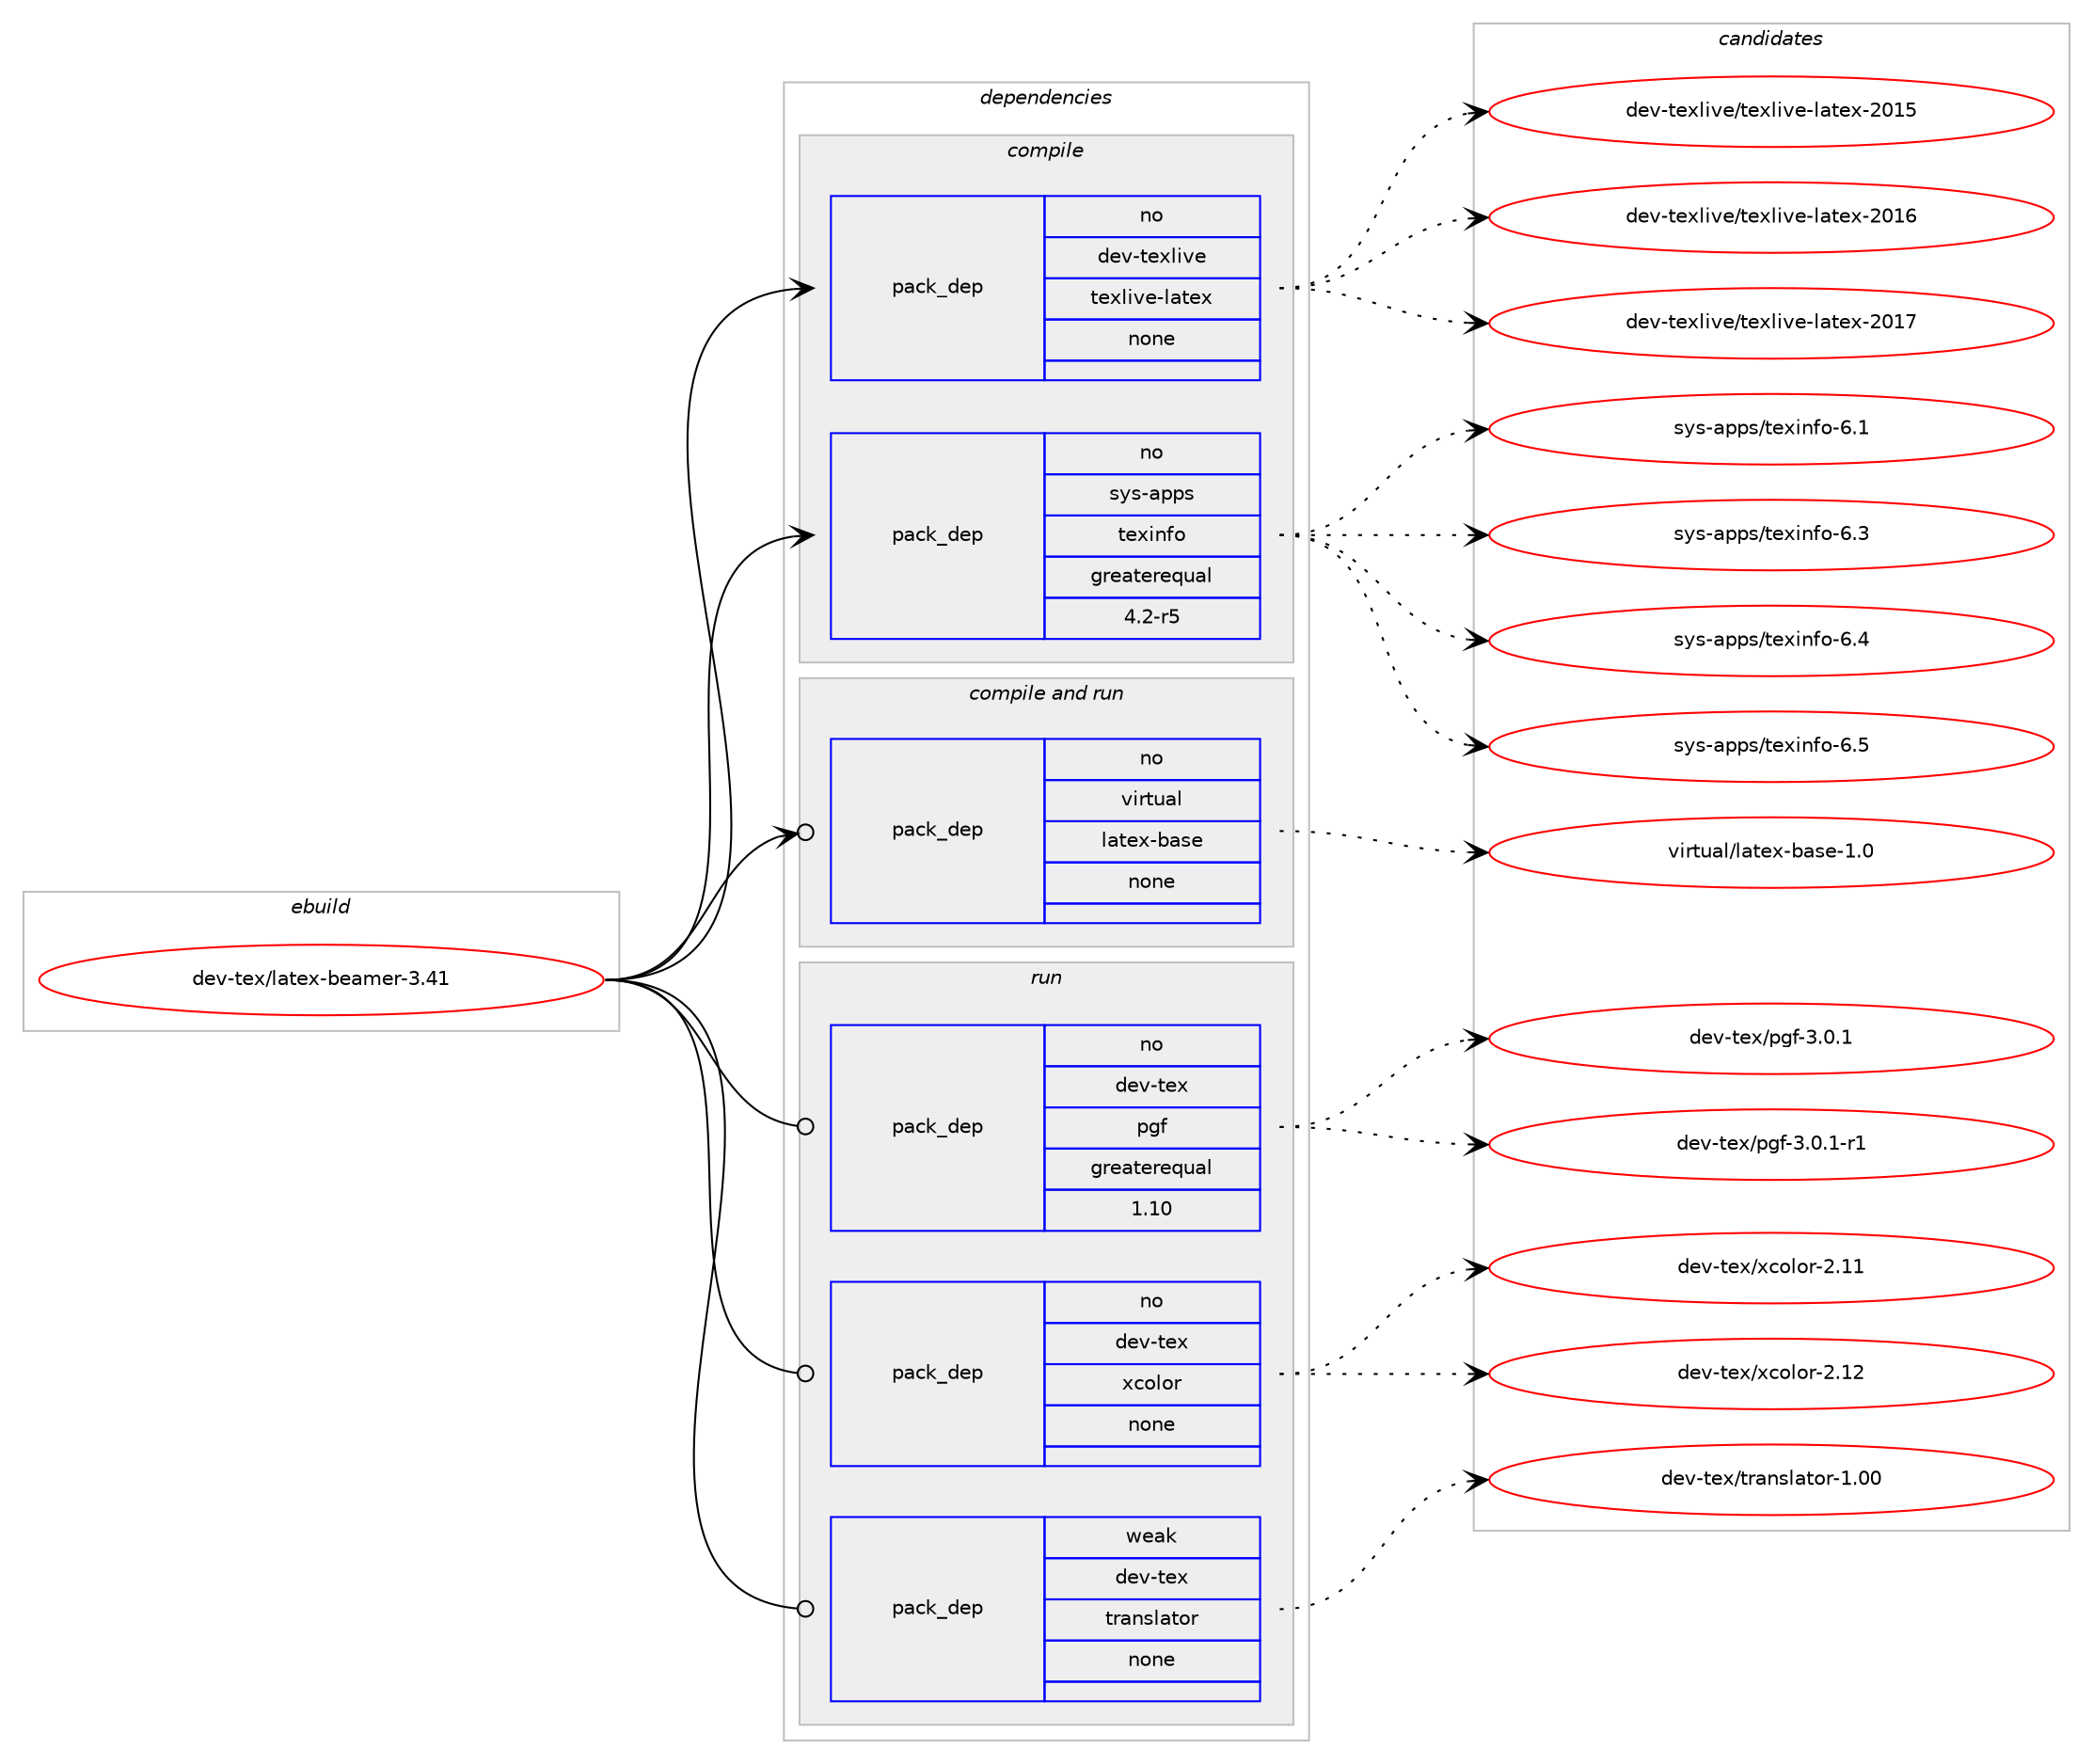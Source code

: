 digraph prolog {

# *************
# Graph options
# *************

newrank=true;
concentrate=true;
compound=true;
graph [rankdir=LR,fontname=Helvetica,fontsize=10,ranksep=1.5];#, ranksep=2.5, nodesep=0.2];
edge  [arrowhead=vee];
node  [fontname=Helvetica,fontsize=10];

# **********
# The ebuild
# **********

subgraph cluster_leftcol {
color=gray;
rank=same;
label=<<i>ebuild</i>>;
id [label="dev-tex/latex-beamer-3.41", color=red, width=4, href="../dev-tex/latex-beamer-3.41.svg"];
}

# ****************
# The dependencies
# ****************

subgraph cluster_midcol {
color=gray;
label=<<i>dependencies</i>>;
subgraph cluster_compile {
fillcolor="#eeeeee";
style=filled;
label=<<i>compile</i>>;
subgraph pack198494 {
dependency279808 [label=<<TABLE BORDER="0" CELLBORDER="1" CELLSPACING="0" CELLPADDING="4" WIDTH="220"><TR><TD ROWSPAN="6" CELLPADDING="30">pack_dep</TD></TR><TR><TD WIDTH="110">no</TD></TR><TR><TD>dev-texlive</TD></TR><TR><TD>texlive-latex</TD></TR><TR><TD>none</TD></TR><TR><TD></TD></TR></TABLE>>, shape=none, color=blue];
}
id:e -> dependency279808:w [weight=20,style="solid",arrowhead="vee"];
subgraph pack198495 {
dependency279809 [label=<<TABLE BORDER="0" CELLBORDER="1" CELLSPACING="0" CELLPADDING="4" WIDTH="220"><TR><TD ROWSPAN="6" CELLPADDING="30">pack_dep</TD></TR><TR><TD WIDTH="110">no</TD></TR><TR><TD>sys-apps</TD></TR><TR><TD>texinfo</TD></TR><TR><TD>greaterequal</TD></TR><TR><TD>4.2-r5</TD></TR></TABLE>>, shape=none, color=blue];
}
id:e -> dependency279809:w [weight=20,style="solid",arrowhead="vee"];
}
subgraph cluster_compileandrun {
fillcolor="#eeeeee";
style=filled;
label=<<i>compile and run</i>>;
subgraph pack198496 {
dependency279810 [label=<<TABLE BORDER="0" CELLBORDER="1" CELLSPACING="0" CELLPADDING="4" WIDTH="220"><TR><TD ROWSPAN="6" CELLPADDING="30">pack_dep</TD></TR><TR><TD WIDTH="110">no</TD></TR><TR><TD>virtual</TD></TR><TR><TD>latex-base</TD></TR><TR><TD>none</TD></TR><TR><TD></TD></TR></TABLE>>, shape=none, color=blue];
}
id:e -> dependency279810:w [weight=20,style="solid",arrowhead="odotvee"];
}
subgraph cluster_run {
fillcolor="#eeeeee";
style=filled;
label=<<i>run</i>>;
subgraph pack198497 {
dependency279811 [label=<<TABLE BORDER="0" CELLBORDER="1" CELLSPACING="0" CELLPADDING="4" WIDTH="220"><TR><TD ROWSPAN="6" CELLPADDING="30">pack_dep</TD></TR><TR><TD WIDTH="110">no</TD></TR><TR><TD>dev-tex</TD></TR><TR><TD>pgf</TD></TR><TR><TD>greaterequal</TD></TR><TR><TD>1.10</TD></TR></TABLE>>, shape=none, color=blue];
}
id:e -> dependency279811:w [weight=20,style="solid",arrowhead="odot"];
subgraph pack198498 {
dependency279812 [label=<<TABLE BORDER="0" CELLBORDER="1" CELLSPACING="0" CELLPADDING="4" WIDTH="220"><TR><TD ROWSPAN="6" CELLPADDING="30">pack_dep</TD></TR><TR><TD WIDTH="110">no</TD></TR><TR><TD>dev-tex</TD></TR><TR><TD>xcolor</TD></TR><TR><TD>none</TD></TR><TR><TD></TD></TR></TABLE>>, shape=none, color=blue];
}
id:e -> dependency279812:w [weight=20,style="solid",arrowhead="odot"];
subgraph pack198499 {
dependency279813 [label=<<TABLE BORDER="0" CELLBORDER="1" CELLSPACING="0" CELLPADDING="4" WIDTH="220"><TR><TD ROWSPAN="6" CELLPADDING="30">pack_dep</TD></TR><TR><TD WIDTH="110">weak</TD></TR><TR><TD>dev-tex</TD></TR><TR><TD>translator</TD></TR><TR><TD>none</TD></TR><TR><TD></TD></TR></TABLE>>, shape=none, color=blue];
}
id:e -> dependency279813:w [weight=20,style="solid",arrowhead="odot"];
}
}

# **************
# The candidates
# **************

subgraph cluster_choices {
rank=same;
color=gray;
label=<<i>candidates</i>>;

subgraph choice198494 {
color=black;
nodesep=1;
choice100101118451161011201081051181014711610112010810511810145108971161011204550484953 [label="dev-texlive/texlive-latex-2015", color=red, width=4,href="../dev-texlive/texlive-latex-2015.svg"];
choice100101118451161011201081051181014711610112010810511810145108971161011204550484954 [label="dev-texlive/texlive-latex-2016", color=red, width=4,href="../dev-texlive/texlive-latex-2016.svg"];
choice100101118451161011201081051181014711610112010810511810145108971161011204550484955 [label="dev-texlive/texlive-latex-2017", color=red, width=4,href="../dev-texlive/texlive-latex-2017.svg"];
dependency279808:e -> choice100101118451161011201081051181014711610112010810511810145108971161011204550484953:w [style=dotted,weight="100"];
dependency279808:e -> choice100101118451161011201081051181014711610112010810511810145108971161011204550484954:w [style=dotted,weight="100"];
dependency279808:e -> choice100101118451161011201081051181014711610112010810511810145108971161011204550484955:w [style=dotted,weight="100"];
}
subgraph choice198495 {
color=black;
nodesep=1;
choice11512111545971121121154711610112010511010211145544649 [label="sys-apps/texinfo-6.1", color=red, width=4,href="../sys-apps/texinfo-6.1.svg"];
choice11512111545971121121154711610112010511010211145544651 [label="sys-apps/texinfo-6.3", color=red, width=4,href="../sys-apps/texinfo-6.3.svg"];
choice11512111545971121121154711610112010511010211145544652 [label="sys-apps/texinfo-6.4", color=red, width=4,href="../sys-apps/texinfo-6.4.svg"];
choice11512111545971121121154711610112010511010211145544653 [label="sys-apps/texinfo-6.5", color=red, width=4,href="../sys-apps/texinfo-6.5.svg"];
dependency279809:e -> choice11512111545971121121154711610112010511010211145544649:w [style=dotted,weight="100"];
dependency279809:e -> choice11512111545971121121154711610112010511010211145544651:w [style=dotted,weight="100"];
dependency279809:e -> choice11512111545971121121154711610112010511010211145544652:w [style=dotted,weight="100"];
dependency279809:e -> choice11512111545971121121154711610112010511010211145544653:w [style=dotted,weight="100"];
}
subgraph choice198496 {
color=black;
nodesep=1;
choice11810511411611797108471089711610112045989711510145494648 [label="virtual/latex-base-1.0", color=red, width=4,href="../virtual/latex-base-1.0.svg"];
dependency279810:e -> choice11810511411611797108471089711610112045989711510145494648:w [style=dotted,weight="100"];
}
subgraph choice198497 {
color=black;
nodesep=1;
choice1001011184511610112047112103102455146484649 [label="dev-tex/pgf-3.0.1", color=red, width=4,href="../dev-tex/pgf-3.0.1.svg"];
choice10010111845116101120471121031024551464846494511449 [label="dev-tex/pgf-3.0.1-r1", color=red, width=4,href="../dev-tex/pgf-3.0.1-r1.svg"];
dependency279811:e -> choice1001011184511610112047112103102455146484649:w [style=dotted,weight="100"];
dependency279811:e -> choice10010111845116101120471121031024551464846494511449:w [style=dotted,weight="100"];
}
subgraph choice198498 {
color=black;
nodesep=1;
choice1001011184511610112047120991111081111144550464949 [label="dev-tex/xcolor-2.11", color=red, width=4,href="../dev-tex/xcolor-2.11.svg"];
choice1001011184511610112047120991111081111144550464950 [label="dev-tex/xcolor-2.12", color=red, width=4,href="../dev-tex/xcolor-2.12.svg"];
dependency279812:e -> choice1001011184511610112047120991111081111144550464949:w [style=dotted,weight="100"];
dependency279812:e -> choice1001011184511610112047120991111081111144550464950:w [style=dotted,weight="100"];
}
subgraph choice198499 {
color=black;
nodesep=1;
choice100101118451161011204711611497110115108971161111144549464848 [label="dev-tex/translator-1.00", color=red, width=4,href="../dev-tex/translator-1.00.svg"];
dependency279813:e -> choice100101118451161011204711611497110115108971161111144549464848:w [style=dotted,weight="100"];
}
}

}
